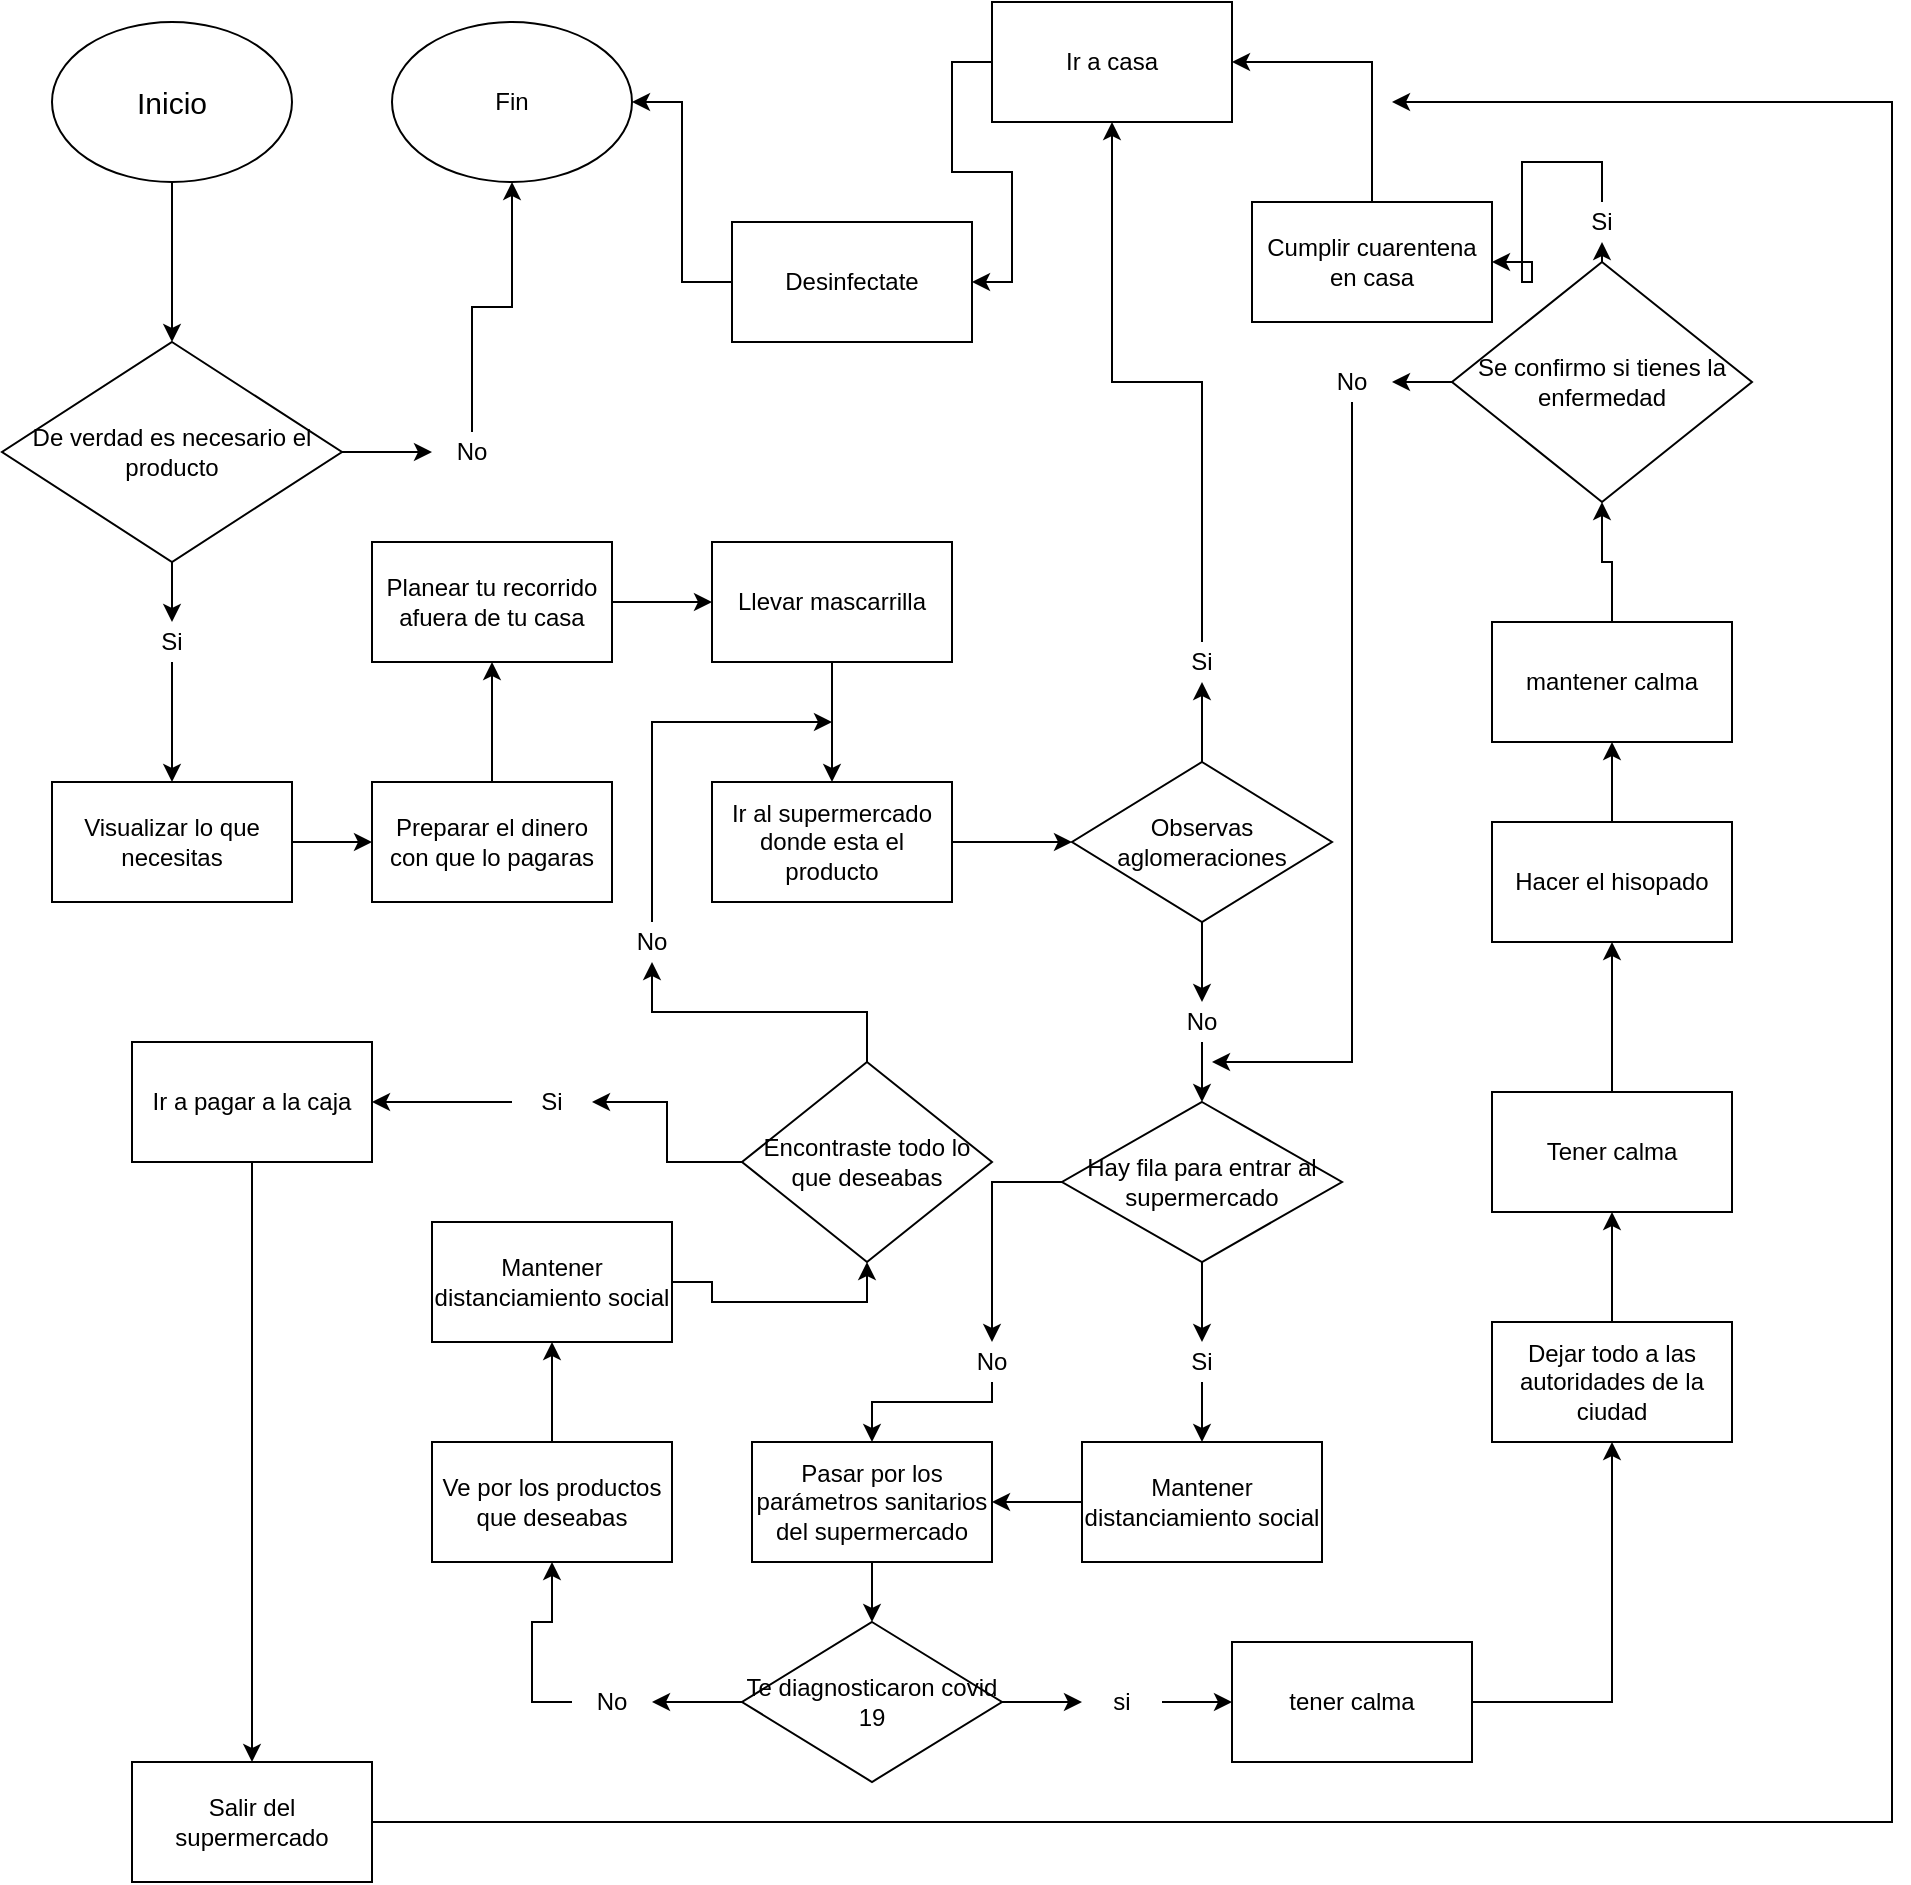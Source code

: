 <mxfile version="13.5.5" type="google"><diagram id="C5RBs43oDa-KdzZeNtuy" name="Supermercado"><mxGraphModel dx="1157" dy="643" grid="1" gridSize="10" guides="1" tooltips="1" connect="1" arrows="1" fold="1" page="1" pageScale="1" pageWidth="827" pageHeight="1169" math="0" shadow="0"><root><mxCell id="WIyWlLk6GJQsqaUBKTNV-0"/><mxCell id="WIyWlLk6GJQsqaUBKTNV-1" parent="WIyWlLk6GJQsqaUBKTNV-0"/><mxCell id="12diR8_BUneOkwMBOiL--3" style="edgeStyle=orthogonalEdgeStyle;rounded=0;orthogonalLoop=1;jettySize=auto;html=1;exitX=0.5;exitY=1;exitDx=0;exitDy=0;" edge="1" parent="WIyWlLk6GJQsqaUBKTNV-1" source="12diR8_BUneOkwMBOiL--1" target="12diR8_BUneOkwMBOiL--2"><mxGeometry relative="1" as="geometry"/></mxCell><mxCell id="12diR8_BUneOkwMBOiL--1" value="&lt;font style=&quot;font-size: 15px&quot;&gt;Inicio&lt;/font&gt;" style="ellipse;whiteSpace=wrap;html=1;" vertex="1" parent="WIyWlLk6GJQsqaUBKTNV-1"><mxGeometry x="40" y="20" width="120" height="80" as="geometry"/></mxCell><mxCell id="12diR8_BUneOkwMBOiL--4" style="edgeStyle=orthogonalEdgeStyle;rounded=0;orthogonalLoop=1;jettySize=auto;html=1;exitX=0.5;exitY=1;exitDx=0;exitDy=0;" edge="1" parent="WIyWlLk6GJQsqaUBKTNV-1" source="12diR8_BUneOkwMBOiL--2" target="12diR8_BUneOkwMBOiL--5"><mxGeometry relative="1" as="geometry"><mxPoint x="100" y="330" as="targetPoint"/></mxGeometry></mxCell><mxCell id="12diR8_BUneOkwMBOiL--7" style="edgeStyle=orthogonalEdgeStyle;rounded=0;orthogonalLoop=1;jettySize=auto;html=1;exitX=1;exitY=0.5;exitDx=0;exitDy=0;entryX=0;entryY=0.5;entryDx=0;entryDy=0;" edge="1" parent="WIyWlLk6GJQsqaUBKTNV-1" source="12diR8_BUneOkwMBOiL--2" target="12diR8_BUneOkwMBOiL--6"><mxGeometry relative="1" as="geometry"/></mxCell><mxCell id="12diR8_BUneOkwMBOiL--2" value="De verdad es necesario el producto" style="rhombus;whiteSpace=wrap;html=1;" vertex="1" parent="WIyWlLk6GJQsqaUBKTNV-1"><mxGeometry x="15" y="180" width="170" height="110" as="geometry"/></mxCell><mxCell id="12diR8_BUneOkwMBOiL--11" style="edgeStyle=orthogonalEdgeStyle;rounded=0;orthogonalLoop=1;jettySize=auto;html=1;exitX=0.5;exitY=1;exitDx=0;exitDy=0;" edge="1" parent="WIyWlLk6GJQsqaUBKTNV-1" source="12diR8_BUneOkwMBOiL--5" target="12diR8_BUneOkwMBOiL--10"><mxGeometry relative="1" as="geometry"/></mxCell><mxCell id="12diR8_BUneOkwMBOiL--5" value="Si" style="text;html=1;strokeColor=none;fillColor=none;align=center;verticalAlign=middle;whiteSpace=wrap;rounded=0;" vertex="1" parent="WIyWlLk6GJQsqaUBKTNV-1"><mxGeometry x="80" y="320" width="40" height="20" as="geometry"/></mxCell><mxCell id="12diR8_BUneOkwMBOiL--9" style="edgeStyle=orthogonalEdgeStyle;rounded=0;orthogonalLoop=1;jettySize=auto;html=1;exitX=0.5;exitY=0;exitDx=0;exitDy=0;" edge="1" parent="WIyWlLk6GJQsqaUBKTNV-1" source="12diR8_BUneOkwMBOiL--6" target="12diR8_BUneOkwMBOiL--8"><mxGeometry relative="1" as="geometry"/></mxCell><mxCell id="12diR8_BUneOkwMBOiL--6" value="No" style="text;html=1;strokeColor=none;fillColor=none;align=center;verticalAlign=middle;whiteSpace=wrap;rounded=0;" vertex="1" parent="WIyWlLk6GJQsqaUBKTNV-1"><mxGeometry x="230" y="225" width="40" height="20" as="geometry"/></mxCell><mxCell id="12diR8_BUneOkwMBOiL--8" value="Fin" style="ellipse;whiteSpace=wrap;html=1;" vertex="1" parent="WIyWlLk6GJQsqaUBKTNV-1"><mxGeometry x="210" y="20" width="120" height="80" as="geometry"/></mxCell><mxCell id="12diR8_BUneOkwMBOiL--13" style="edgeStyle=orthogonalEdgeStyle;rounded=0;orthogonalLoop=1;jettySize=auto;html=1;exitX=1;exitY=0.5;exitDx=0;exitDy=0;entryX=0;entryY=0.5;entryDx=0;entryDy=0;" edge="1" parent="WIyWlLk6GJQsqaUBKTNV-1" source="12diR8_BUneOkwMBOiL--10" target="12diR8_BUneOkwMBOiL--12"><mxGeometry relative="1" as="geometry"/></mxCell><mxCell id="12diR8_BUneOkwMBOiL--10" value="Visualizar lo que necesitas" style="rounded=0;whiteSpace=wrap;html=1;" vertex="1" parent="WIyWlLk6GJQsqaUBKTNV-1"><mxGeometry x="40" y="400" width="120" height="60" as="geometry"/></mxCell><mxCell id="12diR8_BUneOkwMBOiL--16" style="edgeStyle=orthogonalEdgeStyle;rounded=0;orthogonalLoop=1;jettySize=auto;html=1;exitX=0.5;exitY=0;exitDx=0;exitDy=0;" edge="1" parent="WIyWlLk6GJQsqaUBKTNV-1" source="12diR8_BUneOkwMBOiL--12" target="12diR8_BUneOkwMBOiL--14"><mxGeometry relative="1" as="geometry"/></mxCell><mxCell id="12diR8_BUneOkwMBOiL--12" value="Preparar el dinero con que lo pagaras" style="rounded=0;whiteSpace=wrap;html=1;" vertex="1" parent="WIyWlLk6GJQsqaUBKTNV-1"><mxGeometry x="200" y="400" width="120" height="60" as="geometry"/></mxCell><mxCell id="12diR8_BUneOkwMBOiL--17" style="edgeStyle=orthogonalEdgeStyle;rounded=0;orthogonalLoop=1;jettySize=auto;html=1;exitX=1;exitY=0.5;exitDx=0;exitDy=0;entryX=0;entryY=0.5;entryDx=0;entryDy=0;" edge="1" parent="WIyWlLk6GJQsqaUBKTNV-1" source="12diR8_BUneOkwMBOiL--14"><mxGeometry relative="1" as="geometry"><mxPoint x="370" y="310" as="targetPoint"/></mxGeometry></mxCell><mxCell id="12diR8_BUneOkwMBOiL--14" value="Planear tu recorrido afuera de tu casa" style="rounded=0;whiteSpace=wrap;html=1;" vertex="1" parent="WIyWlLk6GJQsqaUBKTNV-1"><mxGeometry x="200" y="280" width="120" height="60" as="geometry"/></mxCell><mxCell id="12diR8_BUneOkwMBOiL--20" style="edgeStyle=orthogonalEdgeStyle;rounded=0;orthogonalLoop=1;jettySize=auto;html=1;exitX=0.5;exitY=1;exitDx=0;exitDy=0;" edge="1" parent="WIyWlLk6GJQsqaUBKTNV-1" source="12diR8_BUneOkwMBOiL--19"><mxGeometry relative="1" as="geometry"><mxPoint x="430" y="400" as="targetPoint"/></mxGeometry></mxCell><mxCell id="12diR8_BUneOkwMBOiL--19" value="Llevar mascarrilla" style="rounded=0;whiteSpace=wrap;html=1;" vertex="1" parent="WIyWlLk6GJQsqaUBKTNV-1"><mxGeometry x="370" y="280" width="120" height="60" as="geometry"/></mxCell><mxCell id="12diR8_BUneOkwMBOiL--23" style="edgeStyle=orthogonalEdgeStyle;rounded=0;orthogonalLoop=1;jettySize=auto;html=1;exitX=1;exitY=0.5;exitDx=0;exitDy=0;entryX=0;entryY=0.5;entryDx=0;entryDy=0;" edge="1" parent="WIyWlLk6GJQsqaUBKTNV-1" source="12diR8_BUneOkwMBOiL--21" target="12diR8_BUneOkwMBOiL--22"><mxGeometry relative="1" as="geometry"/></mxCell><mxCell id="12diR8_BUneOkwMBOiL--21" value="Ir al supermercado donde esta el producto" style="rounded=0;whiteSpace=wrap;html=1;" vertex="1" parent="WIyWlLk6GJQsqaUBKTNV-1"><mxGeometry x="370" y="400" width="120" height="60" as="geometry"/></mxCell><mxCell id="12diR8_BUneOkwMBOiL--26" style="edgeStyle=orthogonalEdgeStyle;rounded=0;orthogonalLoop=1;jettySize=auto;html=1;exitX=0.5;exitY=0;exitDx=0;exitDy=0;" edge="1" parent="WIyWlLk6GJQsqaUBKTNV-1" source="12diR8_BUneOkwMBOiL--22" target="12diR8_BUneOkwMBOiL--25"><mxGeometry relative="1" as="geometry"/></mxCell><mxCell id="12diR8_BUneOkwMBOiL--32" style="edgeStyle=orthogonalEdgeStyle;rounded=0;orthogonalLoop=1;jettySize=auto;html=1;exitX=0.5;exitY=1;exitDx=0;exitDy=0;entryX=0.5;entryY=0;entryDx=0;entryDy=0;" edge="1" parent="WIyWlLk6GJQsqaUBKTNV-1" source="12diR8_BUneOkwMBOiL--22" target="12diR8_BUneOkwMBOiL--31"><mxGeometry relative="1" as="geometry"/></mxCell><mxCell id="12diR8_BUneOkwMBOiL--22" value="Observas aglomeraciones" style="rhombus;whiteSpace=wrap;html=1;" vertex="1" parent="WIyWlLk6GJQsqaUBKTNV-1"><mxGeometry x="550" y="390" width="130" height="80" as="geometry"/></mxCell><mxCell id="12diR8_BUneOkwMBOiL--28" style="edgeStyle=orthogonalEdgeStyle;rounded=0;orthogonalLoop=1;jettySize=auto;html=1;exitX=0;exitY=0.5;exitDx=0;exitDy=0;entryX=1;entryY=0.5;entryDx=0;entryDy=0;" edge="1" parent="WIyWlLk6GJQsqaUBKTNV-1" source="12diR8_BUneOkwMBOiL--24" target="12diR8_BUneOkwMBOiL--92"><mxGeometry relative="1" as="geometry"/></mxCell><mxCell id="12diR8_BUneOkwMBOiL--24" value="Ir a casa" style="rounded=0;whiteSpace=wrap;html=1;" vertex="1" parent="WIyWlLk6GJQsqaUBKTNV-1"><mxGeometry x="510" y="10" width="120" height="60" as="geometry"/></mxCell><mxCell id="12diR8_BUneOkwMBOiL--27" style="edgeStyle=orthogonalEdgeStyle;rounded=0;orthogonalLoop=1;jettySize=auto;html=1;exitX=0.5;exitY=0;exitDx=0;exitDy=0;" edge="1" parent="WIyWlLk6GJQsqaUBKTNV-1" source="12diR8_BUneOkwMBOiL--25" target="12diR8_BUneOkwMBOiL--24"><mxGeometry relative="1" as="geometry"/></mxCell><mxCell id="12diR8_BUneOkwMBOiL--25" value="Si" style="text;html=1;strokeColor=none;fillColor=none;align=center;verticalAlign=middle;whiteSpace=wrap;rounded=0;" vertex="1" parent="WIyWlLk6GJQsqaUBKTNV-1"><mxGeometry x="595" y="330" width="40" height="20" as="geometry"/></mxCell><mxCell id="12diR8_BUneOkwMBOiL--33" style="edgeStyle=orthogonalEdgeStyle;rounded=0;orthogonalLoop=1;jettySize=auto;html=1;exitX=0.5;exitY=1;exitDx=0;exitDy=0;entryX=0.5;entryY=0;entryDx=0;entryDy=0;" edge="1" parent="WIyWlLk6GJQsqaUBKTNV-1" source="12diR8_BUneOkwMBOiL--31"><mxGeometry relative="1" as="geometry"><mxPoint x="615" y="560" as="targetPoint"/></mxGeometry></mxCell><mxCell id="12diR8_BUneOkwMBOiL--31" value="No" style="text;html=1;strokeColor=none;fillColor=none;align=center;verticalAlign=middle;whiteSpace=wrap;rounded=0;" vertex="1" parent="WIyWlLk6GJQsqaUBKTNV-1"><mxGeometry x="595" y="510" width="40" height="20" as="geometry"/></mxCell><mxCell id="12diR8_BUneOkwMBOiL--37" style="edgeStyle=orthogonalEdgeStyle;rounded=0;orthogonalLoop=1;jettySize=auto;html=1;exitX=0.5;exitY=1;exitDx=0;exitDy=0;entryX=0.5;entryY=0;entryDx=0;entryDy=0;" edge="1" parent="WIyWlLk6GJQsqaUBKTNV-1" source="12diR8_BUneOkwMBOiL--34" target="12diR8_BUneOkwMBOiL--36"><mxGeometry relative="1" as="geometry"/></mxCell><mxCell id="12diR8_BUneOkwMBOiL--96" style="edgeStyle=orthogonalEdgeStyle;rounded=0;orthogonalLoop=1;jettySize=auto;html=1;exitX=0;exitY=0.5;exitDx=0;exitDy=0;entryX=0.5;entryY=0;entryDx=0;entryDy=0;" edge="1" parent="WIyWlLk6GJQsqaUBKTNV-1" source="12diR8_BUneOkwMBOiL--34" target="12diR8_BUneOkwMBOiL--95"><mxGeometry relative="1" as="geometry"/></mxCell><mxCell id="12diR8_BUneOkwMBOiL--34" value="Hay fila para entrar al supermercado" style="rhombus;whiteSpace=wrap;html=1;" vertex="1" parent="WIyWlLk6GJQsqaUBKTNV-1"><mxGeometry x="545" y="560" width="140" height="80" as="geometry"/></mxCell><mxCell id="12diR8_BUneOkwMBOiL--40" style="edgeStyle=orthogonalEdgeStyle;rounded=0;orthogonalLoop=1;jettySize=auto;html=1;exitX=0;exitY=0.5;exitDx=0;exitDy=0;entryX=1;entryY=0.5;entryDx=0;entryDy=0;" edge="1" parent="WIyWlLk6GJQsqaUBKTNV-1" source="12diR8_BUneOkwMBOiL--35" target="12diR8_BUneOkwMBOiL--39"><mxGeometry relative="1" as="geometry"/></mxCell><mxCell id="12diR8_BUneOkwMBOiL--35" value="Mantener distanciamiento social" style="rounded=0;whiteSpace=wrap;html=1;" vertex="1" parent="WIyWlLk6GJQsqaUBKTNV-1"><mxGeometry x="555" y="730" width="120" height="60" as="geometry"/></mxCell><mxCell id="12diR8_BUneOkwMBOiL--38" style="edgeStyle=orthogonalEdgeStyle;rounded=0;orthogonalLoop=1;jettySize=auto;html=1;exitX=0.5;exitY=1;exitDx=0;exitDy=0;entryX=0.5;entryY=0;entryDx=0;entryDy=0;" edge="1" parent="WIyWlLk6GJQsqaUBKTNV-1" source="12diR8_BUneOkwMBOiL--36" target="12diR8_BUneOkwMBOiL--35"><mxGeometry relative="1" as="geometry"/></mxCell><mxCell id="12diR8_BUneOkwMBOiL--36" value="Si&lt;br&gt;" style="text;html=1;strokeColor=none;fillColor=none;align=center;verticalAlign=middle;whiteSpace=wrap;rounded=0;" vertex="1" parent="WIyWlLk6GJQsqaUBKTNV-1"><mxGeometry x="595" y="680" width="40" height="20" as="geometry"/></mxCell><mxCell id="12diR8_BUneOkwMBOiL--44" style="edgeStyle=orthogonalEdgeStyle;rounded=0;orthogonalLoop=1;jettySize=auto;html=1;exitX=0.5;exitY=1;exitDx=0;exitDy=0;entryX=0.5;entryY=0;entryDx=0;entryDy=0;" edge="1" parent="WIyWlLk6GJQsqaUBKTNV-1" source="12diR8_BUneOkwMBOiL--39" target="12diR8_BUneOkwMBOiL--43"><mxGeometry relative="1" as="geometry"/></mxCell><mxCell id="12diR8_BUneOkwMBOiL--39" value="Pasar por los parámetros sanitarios del supermercado" style="rounded=0;whiteSpace=wrap;html=1;" vertex="1" parent="WIyWlLk6GJQsqaUBKTNV-1"><mxGeometry x="390" y="730" width="120" height="60" as="geometry"/></mxCell><mxCell id="12diR8_BUneOkwMBOiL--47" style="edgeStyle=orthogonalEdgeStyle;rounded=0;orthogonalLoop=1;jettySize=auto;html=1;exitX=0;exitY=0.5;exitDx=0;exitDy=0;entryX=1;entryY=0.5;entryDx=0;entryDy=0;" edge="1" parent="WIyWlLk6GJQsqaUBKTNV-1" source="12diR8_BUneOkwMBOiL--43" target="12diR8_BUneOkwMBOiL--46"><mxGeometry relative="1" as="geometry"/></mxCell><mxCell id="12diR8_BUneOkwMBOiL--48" style="edgeStyle=orthogonalEdgeStyle;rounded=0;orthogonalLoop=1;jettySize=auto;html=1;exitX=1;exitY=0.5;exitDx=0;exitDy=0;entryX=0;entryY=0.5;entryDx=0;entryDy=0;" edge="1" parent="WIyWlLk6GJQsqaUBKTNV-1" source="12diR8_BUneOkwMBOiL--43" target="12diR8_BUneOkwMBOiL--45"><mxGeometry relative="1" as="geometry"/></mxCell><mxCell id="12diR8_BUneOkwMBOiL--43" value="Te diagnosticaron covid 19" style="rhombus;whiteSpace=wrap;html=1;" vertex="1" parent="WIyWlLk6GJQsqaUBKTNV-1"><mxGeometry x="385" y="820" width="130" height="80" as="geometry"/></mxCell><mxCell id="12diR8_BUneOkwMBOiL--53" style="edgeStyle=orthogonalEdgeStyle;rounded=0;orthogonalLoop=1;jettySize=auto;html=1;exitX=1;exitY=0.5;exitDx=0;exitDy=0;entryX=0;entryY=0.5;entryDx=0;entryDy=0;" edge="1" parent="WIyWlLk6GJQsqaUBKTNV-1" source="12diR8_BUneOkwMBOiL--45" target="12diR8_BUneOkwMBOiL--49"><mxGeometry relative="1" as="geometry"/></mxCell><mxCell id="12diR8_BUneOkwMBOiL--45" value="si" style="text;html=1;strokeColor=none;fillColor=none;align=center;verticalAlign=middle;whiteSpace=wrap;rounded=0;" vertex="1" parent="WIyWlLk6GJQsqaUBKTNV-1"><mxGeometry x="555" y="850" width="40" height="20" as="geometry"/></mxCell><mxCell id="12diR8_BUneOkwMBOiL--55" style="edgeStyle=orthogonalEdgeStyle;rounded=0;orthogonalLoop=1;jettySize=auto;html=1;exitX=0;exitY=0.5;exitDx=0;exitDy=0;entryX=0.5;entryY=1;entryDx=0;entryDy=0;" edge="1" parent="WIyWlLk6GJQsqaUBKTNV-1" source="12diR8_BUneOkwMBOiL--46" target="12diR8_BUneOkwMBOiL--54"><mxGeometry relative="1" as="geometry"/></mxCell><mxCell id="12diR8_BUneOkwMBOiL--46" value="No" style="text;html=1;strokeColor=none;fillColor=none;align=center;verticalAlign=middle;whiteSpace=wrap;rounded=0;" vertex="1" parent="WIyWlLk6GJQsqaUBKTNV-1"><mxGeometry x="300" y="850" width="40" height="20" as="geometry"/></mxCell><mxCell id="12diR8_BUneOkwMBOiL--69" style="edgeStyle=orthogonalEdgeStyle;rounded=0;orthogonalLoop=1;jettySize=auto;html=1;exitX=1;exitY=0.5;exitDx=0;exitDy=0;entryX=0.5;entryY=1;entryDx=0;entryDy=0;" edge="1" parent="WIyWlLk6GJQsqaUBKTNV-1" source="12diR8_BUneOkwMBOiL--49" target="12diR8_BUneOkwMBOiL--68"><mxGeometry relative="1" as="geometry"/></mxCell><mxCell id="12diR8_BUneOkwMBOiL--49" value="tener calma" style="rounded=0;whiteSpace=wrap;html=1;" vertex="1" parent="WIyWlLk6GJQsqaUBKTNV-1"><mxGeometry x="630" y="830" width="120" height="60" as="geometry"/></mxCell><mxCell id="12diR8_BUneOkwMBOiL--59" style="edgeStyle=orthogonalEdgeStyle;rounded=0;orthogonalLoop=1;jettySize=auto;html=1;exitX=0.5;exitY=0;exitDx=0;exitDy=0;" edge="1" parent="WIyWlLk6GJQsqaUBKTNV-1" source="12diR8_BUneOkwMBOiL--54" target="12diR8_BUneOkwMBOiL--58"><mxGeometry relative="1" as="geometry"/></mxCell><mxCell id="12diR8_BUneOkwMBOiL--54" value="Ve por los productos que deseabas" style="rounded=0;whiteSpace=wrap;html=1;" vertex="1" parent="WIyWlLk6GJQsqaUBKTNV-1"><mxGeometry x="230" y="730" width="120" height="60" as="geometry"/></mxCell><mxCell id="12diR8_BUneOkwMBOiL--63" style="edgeStyle=orthogonalEdgeStyle;rounded=0;orthogonalLoop=1;jettySize=auto;html=1;exitX=0.5;exitY=0;exitDx=0;exitDy=0;" edge="1" parent="WIyWlLk6GJQsqaUBKTNV-1" source="12diR8_BUneOkwMBOiL--57" target="12diR8_BUneOkwMBOiL--62"><mxGeometry relative="1" as="geometry"/></mxCell><mxCell id="12diR8_BUneOkwMBOiL--65" style="edgeStyle=orthogonalEdgeStyle;rounded=0;orthogonalLoop=1;jettySize=auto;html=1;exitX=0;exitY=0.5;exitDx=0;exitDy=0;" edge="1" parent="WIyWlLk6GJQsqaUBKTNV-1" source="12diR8_BUneOkwMBOiL--57" target="12diR8_BUneOkwMBOiL--61"><mxGeometry relative="1" as="geometry"/></mxCell><mxCell id="12diR8_BUneOkwMBOiL--57" value="Encontraste todo lo que deseabas" style="rhombus;whiteSpace=wrap;html=1;" vertex="1" parent="WIyWlLk6GJQsqaUBKTNV-1"><mxGeometry x="385" y="540" width="125" height="100" as="geometry"/></mxCell><mxCell id="12diR8_BUneOkwMBOiL--60" style="edgeStyle=orthogonalEdgeStyle;rounded=0;orthogonalLoop=1;jettySize=auto;html=1;exitX=1;exitY=0.5;exitDx=0;exitDy=0;entryX=0.5;entryY=1;entryDx=0;entryDy=0;" edge="1" parent="WIyWlLk6GJQsqaUBKTNV-1" source="12diR8_BUneOkwMBOiL--58" target="12diR8_BUneOkwMBOiL--57"><mxGeometry relative="1" as="geometry"/></mxCell><mxCell id="12diR8_BUneOkwMBOiL--58" value="Mantener distanciamiento social" style="rounded=0;whiteSpace=wrap;html=1;" vertex="1" parent="WIyWlLk6GJQsqaUBKTNV-1"><mxGeometry x="230" y="620" width="120" height="60" as="geometry"/></mxCell><mxCell id="12diR8_BUneOkwMBOiL--67" style="edgeStyle=orthogonalEdgeStyle;rounded=0;orthogonalLoop=1;jettySize=auto;html=1;exitX=0;exitY=0.5;exitDx=0;exitDy=0;entryX=1;entryY=0.5;entryDx=0;entryDy=0;" edge="1" parent="WIyWlLk6GJQsqaUBKTNV-1" source="12diR8_BUneOkwMBOiL--61" target="12diR8_BUneOkwMBOiL--66"><mxGeometry relative="1" as="geometry"/></mxCell><mxCell id="12diR8_BUneOkwMBOiL--61" value="Si" style="text;html=1;strokeColor=none;fillColor=none;align=center;verticalAlign=middle;whiteSpace=wrap;rounded=0;" vertex="1" parent="WIyWlLk6GJQsqaUBKTNV-1"><mxGeometry x="270" y="550" width="40" height="20" as="geometry"/></mxCell><mxCell id="12diR8_BUneOkwMBOiL--80" style="edgeStyle=orthogonalEdgeStyle;rounded=0;orthogonalLoop=1;jettySize=auto;html=1;exitX=0.5;exitY=0;exitDx=0;exitDy=0;" edge="1" parent="WIyWlLk6GJQsqaUBKTNV-1" source="12diR8_BUneOkwMBOiL--62"><mxGeometry relative="1" as="geometry"><mxPoint x="430" y="370" as="targetPoint"/><Array as="points"><mxPoint x="340" y="390"/><mxPoint x="340" y="390"/></Array></mxGeometry></mxCell><mxCell id="12diR8_BUneOkwMBOiL--62" value="No" style="text;html=1;strokeColor=none;fillColor=none;align=center;verticalAlign=middle;whiteSpace=wrap;rounded=0;" vertex="1" parent="WIyWlLk6GJQsqaUBKTNV-1"><mxGeometry x="320" y="470" width="40" height="20" as="geometry"/></mxCell><mxCell id="12diR8_BUneOkwMBOiL--99" style="edgeStyle=orthogonalEdgeStyle;rounded=0;orthogonalLoop=1;jettySize=auto;html=1;exitX=0.5;exitY=1;exitDx=0;exitDy=0;" edge="1" parent="WIyWlLk6GJQsqaUBKTNV-1" source="12diR8_BUneOkwMBOiL--66" target="12diR8_BUneOkwMBOiL--98"><mxGeometry relative="1" as="geometry"/></mxCell><mxCell id="12diR8_BUneOkwMBOiL--66" value="Ir a pagar a la caja" style="rounded=0;whiteSpace=wrap;html=1;" vertex="1" parent="WIyWlLk6GJQsqaUBKTNV-1"><mxGeometry x="80" y="530" width="120" height="60" as="geometry"/></mxCell><mxCell id="12diR8_BUneOkwMBOiL--71" style="edgeStyle=orthogonalEdgeStyle;rounded=0;orthogonalLoop=1;jettySize=auto;html=1;exitX=0.5;exitY=0;exitDx=0;exitDy=0;entryX=0.5;entryY=1;entryDx=0;entryDy=0;" edge="1" parent="WIyWlLk6GJQsqaUBKTNV-1" source="12diR8_BUneOkwMBOiL--68" target="12diR8_BUneOkwMBOiL--70"><mxGeometry relative="1" as="geometry"/></mxCell><mxCell id="12diR8_BUneOkwMBOiL--68" value="Dejar todo a las autoridades de la ciudad" style="rounded=0;whiteSpace=wrap;html=1;" vertex="1" parent="WIyWlLk6GJQsqaUBKTNV-1"><mxGeometry x="760" y="670" width="120" height="60" as="geometry"/></mxCell><mxCell id="12diR8_BUneOkwMBOiL--73" style="edgeStyle=orthogonalEdgeStyle;rounded=0;orthogonalLoop=1;jettySize=auto;html=1;exitX=0.5;exitY=0;exitDx=0;exitDy=0;" edge="1" parent="WIyWlLk6GJQsqaUBKTNV-1" source="12diR8_BUneOkwMBOiL--70" target="12diR8_BUneOkwMBOiL--72"><mxGeometry relative="1" as="geometry"/></mxCell><mxCell id="12diR8_BUneOkwMBOiL--70" value="Tener calma" style="rounded=0;whiteSpace=wrap;html=1;" vertex="1" parent="WIyWlLk6GJQsqaUBKTNV-1"><mxGeometry x="760" y="555" width="120" height="60" as="geometry"/></mxCell><mxCell id="12diR8_BUneOkwMBOiL--75" style="edgeStyle=orthogonalEdgeStyle;rounded=0;orthogonalLoop=1;jettySize=auto;html=1;exitX=0.5;exitY=0;exitDx=0;exitDy=0;" edge="1" parent="WIyWlLk6GJQsqaUBKTNV-1" source="12diR8_BUneOkwMBOiL--72" target="12diR8_BUneOkwMBOiL--74"><mxGeometry relative="1" as="geometry"/></mxCell><mxCell id="12diR8_BUneOkwMBOiL--72" value="Hacer el hisopado" style="rounded=0;whiteSpace=wrap;html=1;" vertex="1" parent="WIyWlLk6GJQsqaUBKTNV-1"><mxGeometry x="760" y="420" width="120" height="60" as="geometry"/></mxCell><mxCell id="12diR8_BUneOkwMBOiL--81" style="edgeStyle=orthogonalEdgeStyle;rounded=0;orthogonalLoop=1;jettySize=auto;html=1;exitX=0.5;exitY=0;exitDx=0;exitDy=0;" edge="1" parent="WIyWlLk6GJQsqaUBKTNV-1" source="12diR8_BUneOkwMBOiL--74" target="12diR8_BUneOkwMBOiL--77"><mxGeometry relative="1" as="geometry"/></mxCell><mxCell id="12diR8_BUneOkwMBOiL--74" value="mantener calma" style="rounded=0;whiteSpace=wrap;html=1;" vertex="1" parent="WIyWlLk6GJQsqaUBKTNV-1"><mxGeometry x="760" y="320" width="120" height="60" as="geometry"/></mxCell><mxCell id="12diR8_BUneOkwMBOiL--84" style="edgeStyle=orthogonalEdgeStyle;rounded=0;orthogonalLoop=1;jettySize=auto;html=1;exitX=0.5;exitY=0;exitDx=0;exitDy=0;entryX=0.5;entryY=1;entryDx=0;entryDy=0;" edge="1" parent="WIyWlLk6GJQsqaUBKTNV-1" source="12diR8_BUneOkwMBOiL--77" target="12diR8_BUneOkwMBOiL--82"><mxGeometry relative="1" as="geometry"/></mxCell><mxCell id="12diR8_BUneOkwMBOiL--89" style="edgeStyle=orthogonalEdgeStyle;rounded=0;orthogonalLoop=1;jettySize=auto;html=1;exitX=0;exitY=0.5;exitDx=0;exitDy=0;entryX=1;entryY=0.5;entryDx=0;entryDy=0;" edge="1" parent="WIyWlLk6GJQsqaUBKTNV-1" source="12diR8_BUneOkwMBOiL--77" target="12diR8_BUneOkwMBOiL--87"><mxGeometry relative="1" as="geometry"/></mxCell><mxCell id="12diR8_BUneOkwMBOiL--77" value="Se confirmo si tienes la enfermedad" style="rhombus;whiteSpace=wrap;html=1;" vertex="1" parent="WIyWlLk6GJQsqaUBKTNV-1"><mxGeometry x="740" y="140" width="150" height="120" as="geometry"/></mxCell><mxCell id="12diR8_BUneOkwMBOiL--94" style="edgeStyle=orthogonalEdgeStyle;rounded=0;orthogonalLoop=1;jettySize=auto;html=1;exitX=0.5;exitY=0;exitDx=0;exitDy=0;entryX=1;entryY=0.5;entryDx=0;entryDy=0;" edge="1" parent="WIyWlLk6GJQsqaUBKTNV-1" source="12diR8_BUneOkwMBOiL--78" target="12diR8_BUneOkwMBOiL--24"><mxGeometry relative="1" as="geometry"/></mxCell><mxCell id="12diR8_BUneOkwMBOiL--78" value="Cumplir cuarentena en casa" style="rounded=0;whiteSpace=wrap;html=1;" vertex="1" parent="WIyWlLk6GJQsqaUBKTNV-1"><mxGeometry x="640" y="110" width="120" height="60" as="geometry"/></mxCell><mxCell id="12diR8_BUneOkwMBOiL--85" style="edgeStyle=orthogonalEdgeStyle;rounded=0;orthogonalLoop=1;jettySize=auto;html=1;exitX=0.5;exitY=0;exitDx=0;exitDy=0;" edge="1" parent="WIyWlLk6GJQsqaUBKTNV-1" source="12diR8_BUneOkwMBOiL--82" target="12diR8_BUneOkwMBOiL--78"><mxGeometry relative="1" as="geometry"/></mxCell><mxCell id="12diR8_BUneOkwMBOiL--82" value="Si" style="text;html=1;strokeColor=none;fillColor=none;align=center;verticalAlign=middle;whiteSpace=wrap;rounded=0;" vertex="1" parent="WIyWlLk6GJQsqaUBKTNV-1"><mxGeometry x="795" y="110" width="40" height="20" as="geometry"/></mxCell><mxCell id="12diR8_BUneOkwMBOiL--90" style="edgeStyle=orthogonalEdgeStyle;rounded=0;orthogonalLoop=1;jettySize=auto;html=1;exitX=0.5;exitY=1;exitDx=0;exitDy=0;" edge="1" parent="WIyWlLk6GJQsqaUBKTNV-1" source="12diR8_BUneOkwMBOiL--87"><mxGeometry relative="1" as="geometry"><mxPoint x="620" y="540" as="targetPoint"/><Array as="points"><mxPoint x="690" y="380"/><mxPoint x="690" y="380"/></Array></mxGeometry></mxCell><mxCell id="12diR8_BUneOkwMBOiL--87" value="No" style="text;html=1;strokeColor=none;fillColor=none;align=center;verticalAlign=middle;whiteSpace=wrap;rounded=0;" vertex="1" parent="WIyWlLk6GJQsqaUBKTNV-1"><mxGeometry x="670" y="190" width="40" height="20" as="geometry"/></mxCell><mxCell id="12diR8_BUneOkwMBOiL--93" style="edgeStyle=orthogonalEdgeStyle;rounded=0;orthogonalLoop=1;jettySize=auto;html=1;exitX=0;exitY=0.5;exitDx=0;exitDy=0;entryX=1;entryY=0.5;entryDx=0;entryDy=0;" edge="1" parent="WIyWlLk6GJQsqaUBKTNV-1" source="12diR8_BUneOkwMBOiL--92" target="12diR8_BUneOkwMBOiL--8"><mxGeometry relative="1" as="geometry"><mxPoint x="270" y="160" as="targetPoint"/></mxGeometry></mxCell><mxCell id="12diR8_BUneOkwMBOiL--92" value="Desinfectate" style="rounded=0;whiteSpace=wrap;html=1;" vertex="1" parent="WIyWlLk6GJQsqaUBKTNV-1"><mxGeometry x="380" y="120" width="120" height="60" as="geometry"/></mxCell><mxCell id="12diR8_BUneOkwMBOiL--97" style="edgeStyle=orthogonalEdgeStyle;rounded=0;orthogonalLoop=1;jettySize=auto;html=1;exitX=0.5;exitY=1;exitDx=0;exitDy=0;entryX=0.5;entryY=0;entryDx=0;entryDy=0;" edge="1" parent="WIyWlLk6GJQsqaUBKTNV-1" source="12diR8_BUneOkwMBOiL--95" target="12diR8_BUneOkwMBOiL--39"><mxGeometry relative="1" as="geometry"><Array as="points"><mxPoint x="510" y="710"/><mxPoint x="450" y="710"/></Array></mxGeometry></mxCell><mxCell id="12diR8_BUneOkwMBOiL--95" value="No" style="text;html=1;strokeColor=none;fillColor=none;align=center;verticalAlign=middle;whiteSpace=wrap;rounded=0;" vertex="1" parent="WIyWlLk6GJQsqaUBKTNV-1"><mxGeometry x="490" y="680" width="40" height="20" as="geometry"/></mxCell><mxCell id="12diR8_BUneOkwMBOiL--100" style="edgeStyle=orthogonalEdgeStyle;rounded=0;orthogonalLoop=1;jettySize=auto;html=1;exitX=1;exitY=0.5;exitDx=0;exitDy=0;" edge="1" parent="WIyWlLk6GJQsqaUBKTNV-1" source="12diR8_BUneOkwMBOiL--98"><mxGeometry relative="1" as="geometry"><mxPoint x="710" y="60" as="targetPoint"/><Array as="points"><mxPoint x="960" y="920"/><mxPoint x="960" y="60"/></Array></mxGeometry></mxCell><mxCell id="12diR8_BUneOkwMBOiL--98" value="Salir del supermercado" style="rounded=0;whiteSpace=wrap;html=1;" vertex="1" parent="WIyWlLk6GJQsqaUBKTNV-1"><mxGeometry x="80" y="890" width="120" height="60" as="geometry"/></mxCell></root></mxGraphModel></diagram></mxfile>